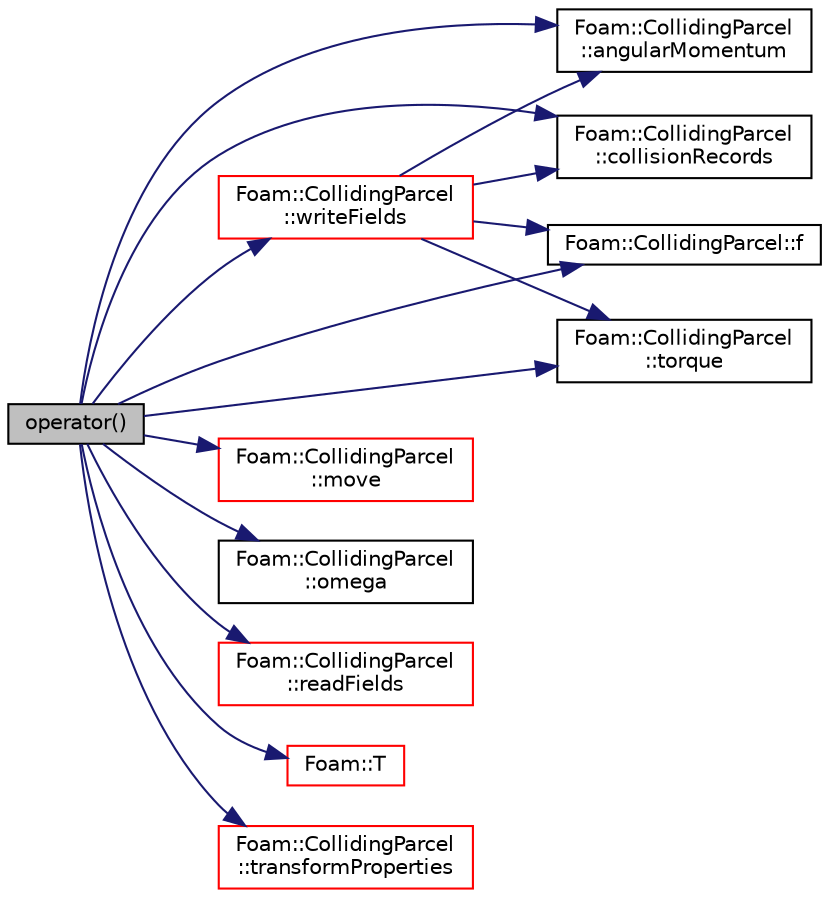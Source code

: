 digraph "operator()"
{
  bgcolor="transparent";
  edge [fontname="Helvetica",fontsize="10",labelfontname="Helvetica",labelfontsize="10"];
  node [fontname="Helvetica",fontsize="10",shape=record];
  rankdir="LR";
  Node1 [label="operator()",height=0.2,width=0.4,color="black", fillcolor="grey75", style="filled", fontcolor="black"];
  Node1 -> Node2 [color="midnightblue",fontsize="10",style="solid",fontname="Helvetica"];
  Node2 [label="Foam::CollidingParcel\l::angularMomentum",height=0.2,width=0.4,color="black",URL="$a00310.html#a3445c3350b3115757fe3ff74fe917d9d",tooltip="Return const access to angular momentum. "];
  Node1 -> Node3 [color="midnightblue",fontsize="10",style="solid",fontname="Helvetica"];
  Node3 [label="Foam::CollidingParcel\l::collisionRecords",height=0.2,width=0.4,color="black",URL="$a00310.html#abeb3d8772096b49c4ca94725acdf8605",tooltip="Return const access to the collision records. "];
  Node1 -> Node4 [color="midnightblue",fontsize="10",style="solid",fontname="Helvetica"];
  Node4 [label="Foam::CollidingParcel::f",height=0.2,width=0.4,color="black",URL="$a00310.html#a2345b78b636fb76e1e30651b25eb7b80",tooltip="Return const access to force. "];
  Node1 -> Node5 [color="midnightblue",fontsize="10",style="solid",fontname="Helvetica"];
  Node5 [label="Foam::CollidingParcel\l::move",height=0.2,width=0.4,color="red",URL="$a00310.html#a11bc6dce932dcca261959dab510eca54",tooltip="Move the parcel. "];
  Node1 -> Node6 [color="midnightblue",fontsize="10",style="solid",fontname="Helvetica"];
  Node6 [label="Foam::CollidingParcel\l::omega",height=0.2,width=0.4,color="black",URL="$a00310.html#a9ccb39bb1c549190b9e6379f6ab8683d",tooltip="Particle angular velocity. "];
  Node1 -> Node7 [color="midnightblue",fontsize="10",style="solid",fontname="Helvetica"];
  Node7 [label="Foam::CollidingParcel\l::readFields",height=0.2,width=0.4,color="red",URL="$a00310.html#ae1118a08fed2fe58c47d9142f0f131af",tooltip="Read. "];
  Node1 -> Node8 [color="midnightblue",fontsize="10",style="solid",fontname="Helvetica"];
  Node8 [label="Foam::T",height=0.2,width=0.4,color="red",URL="$a10974.html#ae57fda0abb14bb0944947c463c6e09d4"];
  Node1 -> Node9 [color="midnightblue",fontsize="10",style="solid",fontname="Helvetica"];
  Node9 [label="Foam::CollidingParcel\l::torque",height=0.2,width=0.4,color="black",URL="$a00310.html#a31648a012e6fe75ea50e25a2feb016b3",tooltip="Return const access to torque. "];
  Node1 -> Node10 [color="midnightblue",fontsize="10",style="solid",fontname="Helvetica"];
  Node10 [label="Foam::CollidingParcel\l::transformProperties",height=0.2,width=0.4,color="red",URL="$a00310.html#a021e6438cfdab7a29053eb812cda8ea3",tooltip="Transform the physical properties of the particle. "];
  Node1 -> Node11 [color="midnightblue",fontsize="10",style="solid",fontname="Helvetica"];
  Node11 [label="Foam::CollidingParcel\l::writeFields",height=0.2,width=0.4,color="red",URL="$a00310.html#a906eddb9c2a5710c531a5a57276cc18e",tooltip="Write. "];
  Node11 -> Node2 [color="midnightblue",fontsize="10",style="solid",fontname="Helvetica"];
  Node11 -> Node3 [color="midnightblue",fontsize="10",style="solid",fontname="Helvetica"];
  Node11 -> Node4 [color="midnightblue",fontsize="10",style="solid",fontname="Helvetica"];
  Node11 -> Node9 [color="midnightblue",fontsize="10",style="solid",fontname="Helvetica"];
}

